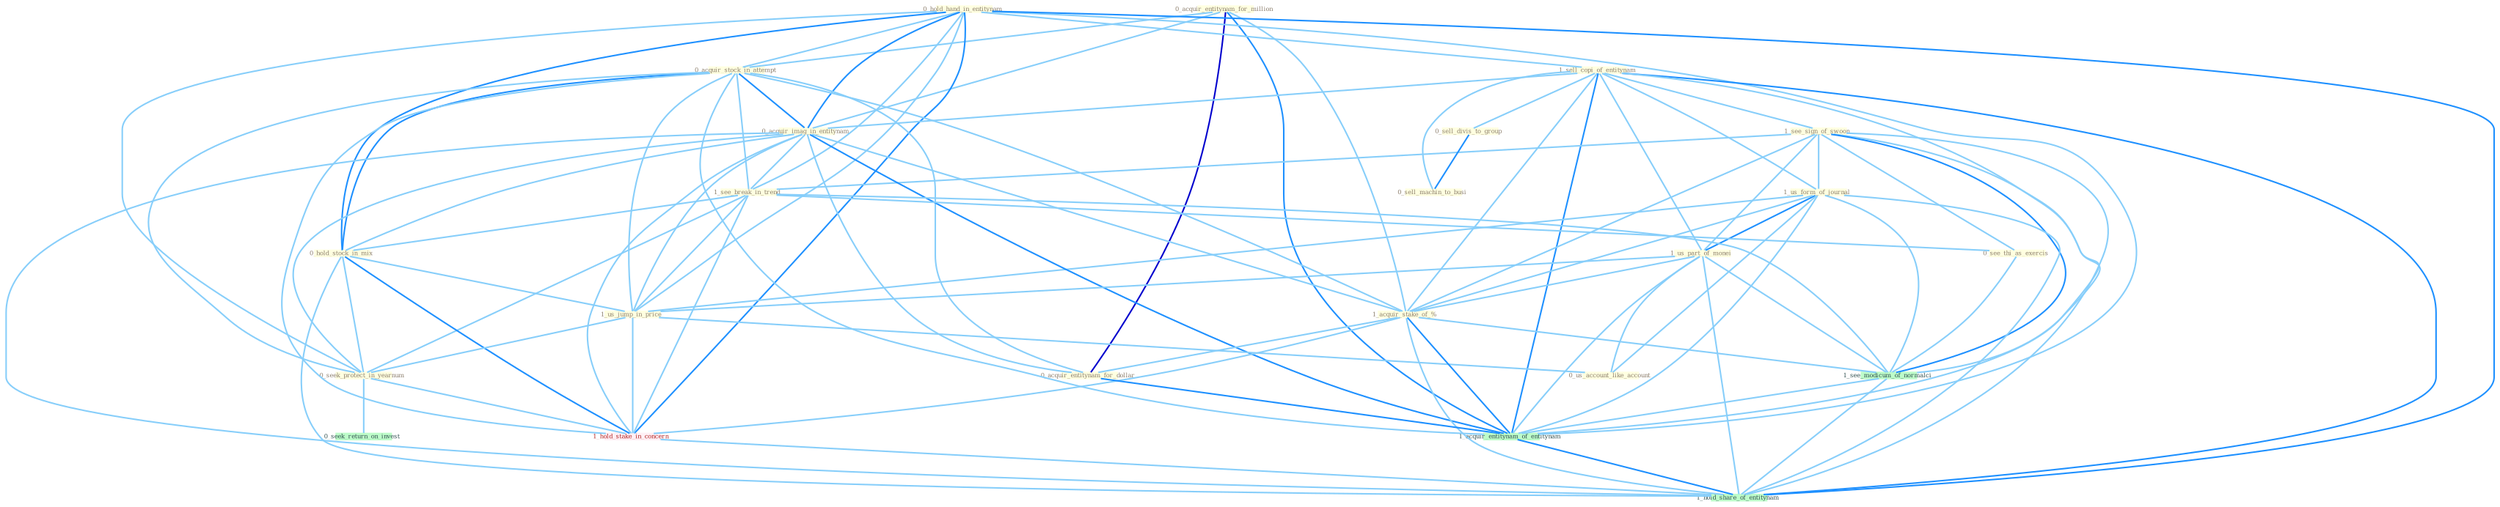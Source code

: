 Graph G{ 
    node
    [shape=polygon,style=filled,width=.5,height=.06,color="#BDFCC9",fixedsize=true,fontsize=4,
    fontcolor="#2f4f4f"];
    {node
    [color="#ffffe0", fontcolor="#8b7d6b"] "0_acquir_entitynam_for_million " "0_hold_hand_in_entitynam " "1_sell_copi_of_entitynam " "0_acquir_stock_in_attempt " "1_see_sign_of_swoon " "1_us_form_of_journal " "0_acquir_imag_in_entitynam " "1_see_break_in_trend " "0_hold_stock_in_mix " "1_us_part_of_monei " "0_see_thi_as_exercis " "1_us_jump_in_price " "0_sell_divis_to_group " "1_acquir_stake_of_% " "0_us_account_like_account " "0_sell_machin_to_busi " "0_seek_protect_in_yearnum " "0_acquir_entitynam_for_dollar "}
{node [color="#fff0f5", fontcolor="#b22222"] "1_hold_stake_in_concern "}
edge [color="#B0E2FF"];

	"0_acquir_entitynam_for_million " -- "0_acquir_stock_in_attempt " [w="1", color="#87cefa" ];
	"0_acquir_entitynam_for_million " -- "0_acquir_imag_in_entitynam " [w="1", color="#87cefa" ];
	"0_acquir_entitynam_for_million " -- "1_acquir_stake_of_% " [w="1", color="#87cefa" ];
	"0_acquir_entitynam_for_million " -- "0_acquir_entitynam_for_dollar " [w="3", color="#0000cd" , len=0.6];
	"0_acquir_entitynam_for_million " -- "1_acquir_entitynam_of_entitynam " [w="2", color="#1e90ff" , len=0.8];
	"0_hold_hand_in_entitynam " -- "1_sell_copi_of_entitynam " [w="1", color="#87cefa" ];
	"0_hold_hand_in_entitynam " -- "0_acquir_stock_in_attempt " [w="1", color="#87cefa" ];
	"0_hold_hand_in_entitynam " -- "0_acquir_imag_in_entitynam " [w="2", color="#1e90ff" , len=0.8];
	"0_hold_hand_in_entitynam " -- "1_see_break_in_trend " [w="1", color="#87cefa" ];
	"0_hold_hand_in_entitynam " -- "0_hold_stock_in_mix " [w="2", color="#1e90ff" , len=0.8];
	"0_hold_hand_in_entitynam " -- "1_us_jump_in_price " [w="1", color="#87cefa" ];
	"0_hold_hand_in_entitynam " -- "0_seek_protect_in_yearnum " [w="1", color="#87cefa" ];
	"0_hold_hand_in_entitynam " -- "1_hold_stake_in_concern " [w="2", color="#1e90ff" , len=0.8];
	"0_hold_hand_in_entitynam " -- "1_acquir_entitynam_of_entitynam " [w="1", color="#87cefa" ];
	"0_hold_hand_in_entitynam " -- "1_hold_share_of_entitynam " [w="2", color="#1e90ff" , len=0.8];
	"1_sell_copi_of_entitynam " -- "1_see_sign_of_swoon " [w="1", color="#87cefa" ];
	"1_sell_copi_of_entitynam " -- "1_us_form_of_journal " [w="1", color="#87cefa" ];
	"1_sell_copi_of_entitynam " -- "0_acquir_imag_in_entitynam " [w="1", color="#87cefa" ];
	"1_sell_copi_of_entitynam " -- "1_us_part_of_monei " [w="1", color="#87cefa" ];
	"1_sell_copi_of_entitynam " -- "0_sell_divis_to_group " [w="1", color="#87cefa" ];
	"1_sell_copi_of_entitynam " -- "1_acquir_stake_of_% " [w="1", color="#87cefa" ];
	"1_sell_copi_of_entitynam " -- "0_sell_machin_to_busi " [w="1", color="#87cefa" ];
	"1_sell_copi_of_entitynam " -- "1_see_modicum_of_normalci " [w="1", color="#87cefa" ];
	"1_sell_copi_of_entitynam " -- "1_acquir_entitynam_of_entitynam " [w="2", color="#1e90ff" , len=0.8];
	"1_sell_copi_of_entitynam " -- "1_hold_share_of_entitynam " [w="2", color="#1e90ff" , len=0.8];
	"0_acquir_stock_in_attempt " -- "0_acquir_imag_in_entitynam " [w="2", color="#1e90ff" , len=0.8];
	"0_acquir_stock_in_attempt " -- "1_see_break_in_trend " [w="1", color="#87cefa" ];
	"0_acquir_stock_in_attempt " -- "0_hold_stock_in_mix " [w="2", color="#1e90ff" , len=0.8];
	"0_acquir_stock_in_attempt " -- "1_us_jump_in_price " [w="1", color="#87cefa" ];
	"0_acquir_stock_in_attempt " -- "1_acquir_stake_of_% " [w="1", color="#87cefa" ];
	"0_acquir_stock_in_attempt " -- "0_seek_protect_in_yearnum " [w="1", color="#87cefa" ];
	"0_acquir_stock_in_attempt " -- "0_acquir_entitynam_for_dollar " [w="1", color="#87cefa" ];
	"0_acquir_stock_in_attempt " -- "1_hold_stake_in_concern " [w="1", color="#87cefa" ];
	"0_acquir_stock_in_attempt " -- "1_acquir_entitynam_of_entitynam " [w="1", color="#87cefa" ];
	"1_see_sign_of_swoon " -- "1_us_form_of_journal " [w="1", color="#87cefa" ];
	"1_see_sign_of_swoon " -- "1_see_break_in_trend " [w="1", color="#87cefa" ];
	"1_see_sign_of_swoon " -- "1_us_part_of_monei " [w="1", color="#87cefa" ];
	"1_see_sign_of_swoon " -- "0_see_thi_as_exercis " [w="1", color="#87cefa" ];
	"1_see_sign_of_swoon " -- "1_acquir_stake_of_% " [w="1", color="#87cefa" ];
	"1_see_sign_of_swoon " -- "1_see_modicum_of_normalci " [w="2", color="#1e90ff" , len=0.8];
	"1_see_sign_of_swoon " -- "1_acquir_entitynam_of_entitynam " [w="1", color="#87cefa" ];
	"1_see_sign_of_swoon " -- "1_hold_share_of_entitynam " [w="1", color="#87cefa" ];
	"1_us_form_of_journal " -- "1_us_part_of_monei " [w="2", color="#1e90ff" , len=0.8];
	"1_us_form_of_journal " -- "1_us_jump_in_price " [w="1", color="#87cefa" ];
	"1_us_form_of_journal " -- "1_acquir_stake_of_% " [w="1", color="#87cefa" ];
	"1_us_form_of_journal " -- "0_us_account_like_account " [w="1", color="#87cefa" ];
	"1_us_form_of_journal " -- "1_see_modicum_of_normalci " [w="1", color="#87cefa" ];
	"1_us_form_of_journal " -- "1_acquir_entitynam_of_entitynam " [w="1", color="#87cefa" ];
	"1_us_form_of_journal " -- "1_hold_share_of_entitynam " [w="1", color="#87cefa" ];
	"0_acquir_imag_in_entitynam " -- "1_see_break_in_trend " [w="1", color="#87cefa" ];
	"0_acquir_imag_in_entitynam " -- "0_hold_stock_in_mix " [w="1", color="#87cefa" ];
	"0_acquir_imag_in_entitynam " -- "1_us_jump_in_price " [w="1", color="#87cefa" ];
	"0_acquir_imag_in_entitynam " -- "1_acquir_stake_of_% " [w="1", color="#87cefa" ];
	"0_acquir_imag_in_entitynam " -- "0_seek_protect_in_yearnum " [w="1", color="#87cefa" ];
	"0_acquir_imag_in_entitynam " -- "0_acquir_entitynam_for_dollar " [w="1", color="#87cefa" ];
	"0_acquir_imag_in_entitynam " -- "1_hold_stake_in_concern " [w="1", color="#87cefa" ];
	"0_acquir_imag_in_entitynam " -- "1_acquir_entitynam_of_entitynam " [w="2", color="#1e90ff" , len=0.8];
	"0_acquir_imag_in_entitynam " -- "1_hold_share_of_entitynam " [w="1", color="#87cefa" ];
	"1_see_break_in_trend " -- "0_hold_stock_in_mix " [w="1", color="#87cefa" ];
	"1_see_break_in_trend " -- "0_see_thi_as_exercis " [w="1", color="#87cefa" ];
	"1_see_break_in_trend " -- "1_us_jump_in_price " [w="1", color="#87cefa" ];
	"1_see_break_in_trend " -- "0_seek_protect_in_yearnum " [w="1", color="#87cefa" ];
	"1_see_break_in_trend " -- "1_hold_stake_in_concern " [w="1", color="#87cefa" ];
	"1_see_break_in_trend " -- "1_see_modicum_of_normalci " [w="1", color="#87cefa" ];
	"0_hold_stock_in_mix " -- "1_us_jump_in_price " [w="1", color="#87cefa" ];
	"0_hold_stock_in_mix " -- "0_seek_protect_in_yearnum " [w="1", color="#87cefa" ];
	"0_hold_stock_in_mix " -- "1_hold_stake_in_concern " [w="2", color="#1e90ff" , len=0.8];
	"0_hold_stock_in_mix " -- "1_hold_share_of_entitynam " [w="1", color="#87cefa" ];
	"1_us_part_of_monei " -- "1_us_jump_in_price " [w="1", color="#87cefa" ];
	"1_us_part_of_monei " -- "1_acquir_stake_of_% " [w="1", color="#87cefa" ];
	"1_us_part_of_monei " -- "0_us_account_like_account " [w="1", color="#87cefa" ];
	"1_us_part_of_monei " -- "1_see_modicum_of_normalci " [w="1", color="#87cefa" ];
	"1_us_part_of_monei " -- "1_acquir_entitynam_of_entitynam " [w="1", color="#87cefa" ];
	"1_us_part_of_monei " -- "1_hold_share_of_entitynam " [w="1", color="#87cefa" ];
	"0_see_thi_as_exercis " -- "1_see_modicum_of_normalci " [w="1", color="#87cefa" ];
	"1_us_jump_in_price " -- "0_us_account_like_account " [w="1", color="#87cefa" ];
	"1_us_jump_in_price " -- "0_seek_protect_in_yearnum " [w="1", color="#87cefa" ];
	"1_us_jump_in_price " -- "1_hold_stake_in_concern " [w="1", color="#87cefa" ];
	"0_sell_divis_to_group " -- "0_sell_machin_to_busi " [w="2", color="#1e90ff" , len=0.8];
	"1_acquir_stake_of_% " -- "0_acquir_entitynam_for_dollar " [w="1", color="#87cefa" ];
	"1_acquir_stake_of_% " -- "1_hold_stake_in_concern " [w="1", color="#87cefa" ];
	"1_acquir_stake_of_% " -- "1_see_modicum_of_normalci " [w="1", color="#87cefa" ];
	"1_acquir_stake_of_% " -- "1_acquir_entitynam_of_entitynam " [w="2", color="#1e90ff" , len=0.8];
	"1_acquir_stake_of_% " -- "1_hold_share_of_entitynam " [w="1", color="#87cefa" ];
	"0_seek_protect_in_yearnum " -- "1_hold_stake_in_concern " [w="1", color="#87cefa" ];
	"0_seek_protect_in_yearnum " -- "0_seek_return_on_invest " [w="1", color="#87cefa" ];
	"0_acquir_entitynam_for_dollar " -- "1_acquir_entitynam_of_entitynam " [w="2", color="#1e90ff" , len=0.8];
	"1_hold_stake_in_concern " -- "1_hold_share_of_entitynam " [w="1", color="#87cefa" ];
	"1_see_modicum_of_normalci " -- "1_acquir_entitynam_of_entitynam " [w="1", color="#87cefa" ];
	"1_see_modicum_of_normalci " -- "1_hold_share_of_entitynam " [w="1", color="#87cefa" ];
	"1_acquir_entitynam_of_entitynam " -- "1_hold_share_of_entitynam " [w="2", color="#1e90ff" , len=0.8];
}